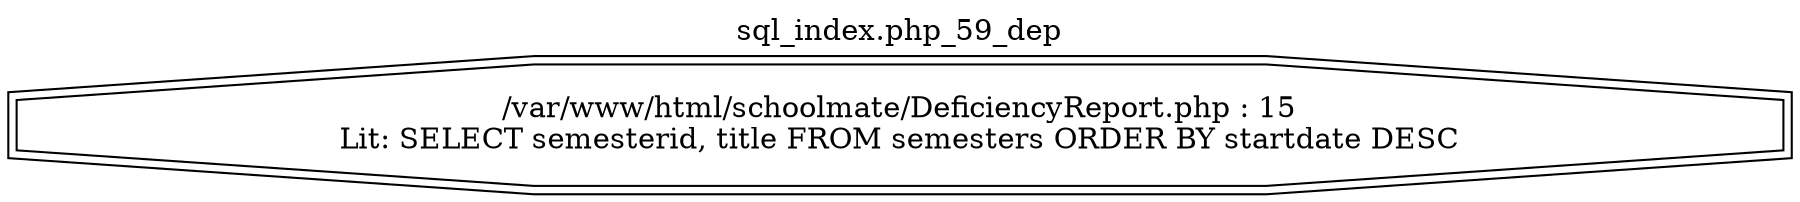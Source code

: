 digraph cfg {
  label="sql_index.php_59_dep";
  labelloc=t;
  n1 [shape=doubleoctagon, label="/var/www/html/schoolmate/DeficiencyReport.php : 15\nLit: SELECT semesterid, title FROM semesters ORDER BY startdate DESC\n"];
}
